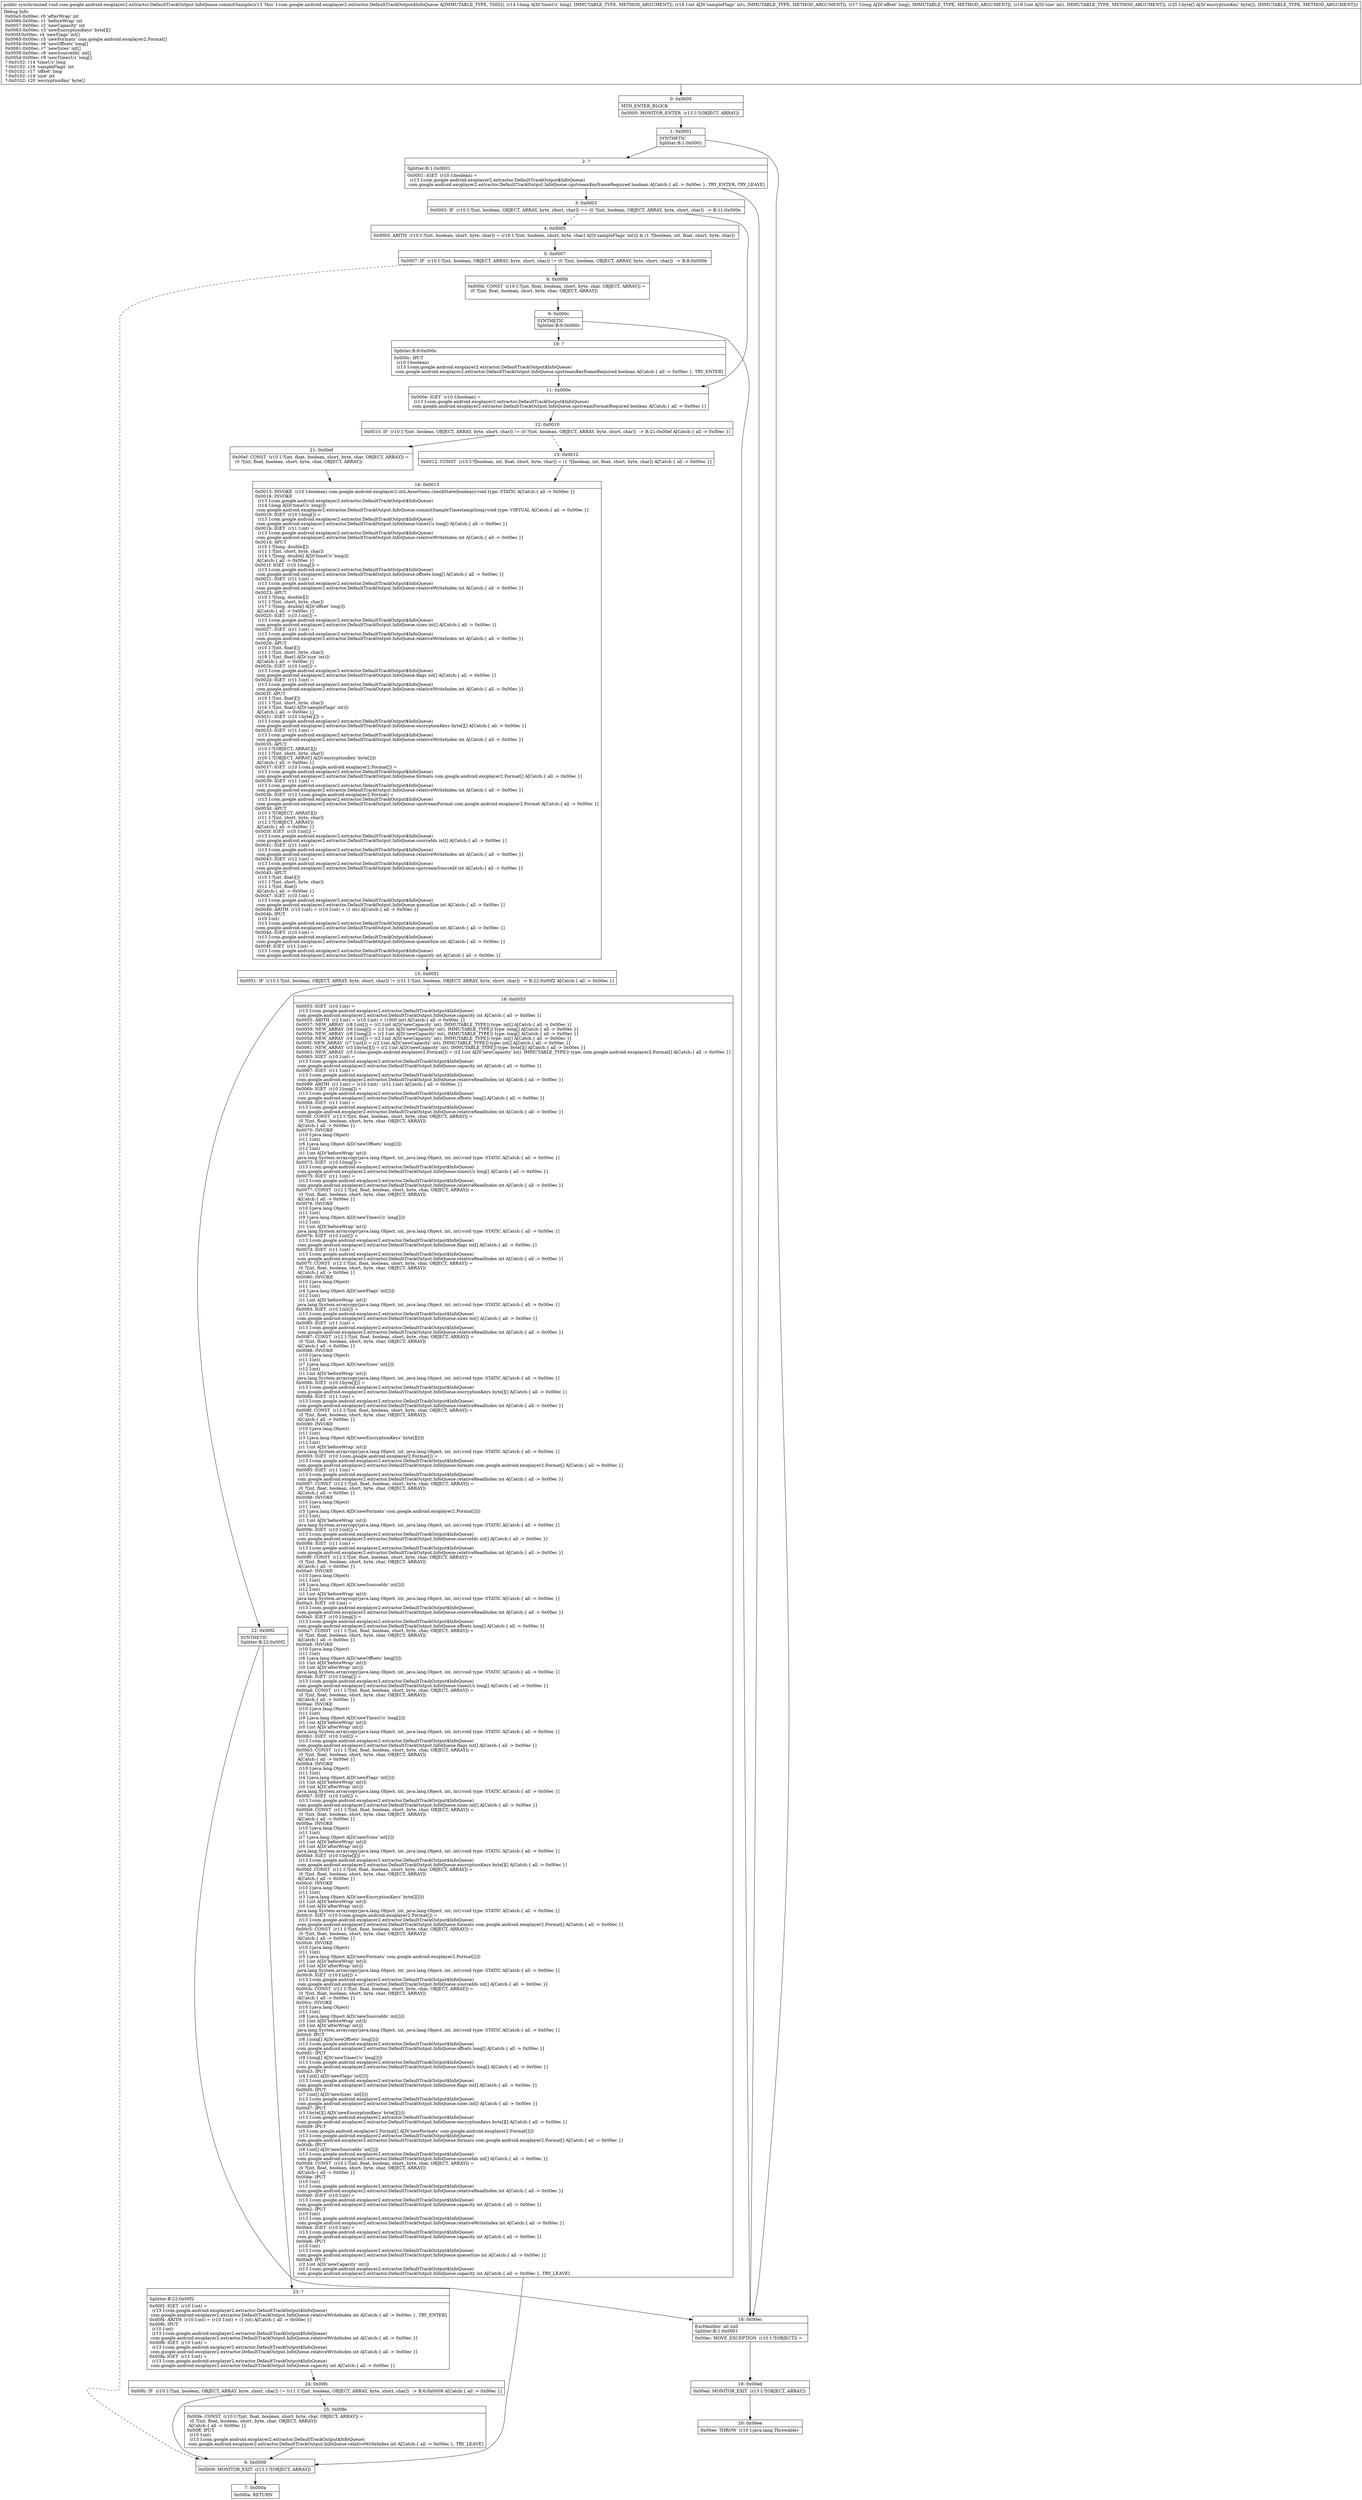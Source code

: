 digraph "CFG forcom.google.android.exoplayer2.extractor.DefaultTrackOutput.InfoQueue.commitSample(JIJI[B)V" {
Node_0 [shape=record,label="{0\:\ 0x0000|MTH_ENTER_BLOCK\l|0x0000: MONITOR_ENTER  (r13 I:?[OBJECT, ARRAY]) \l}"];
Node_1 [shape=record,label="{1\:\ 0x0001|SYNTHETIC\lSplitter:B:1:0x0001\l}"];
Node_2 [shape=record,label="{2\:\ ?|Splitter:B:1:0x0001\l|0x0001: IGET  (r10 I:boolean) = \l  (r13 I:com.google.android.exoplayer2.extractor.DefaultTrackOutput$InfoQueue)\l com.google.android.exoplayer2.extractor.DefaultTrackOutput.InfoQueue.upstreamKeyframeRequired boolean A[Catch:\{ all \-\> 0x00ec \}, TRY_ENTER, TRY_LEAVE]\l}"];
Node_3 [shape=record,label="{3\:\ 0x0003|0x0003: IF  (r10 I:?[int, boolean, OBJECT, ARRAY, byte, short, char]) == (0 ?[int, boolean, OBJECT, ARRAY, byte, short, char])  \-\> B:11:0x000e \l}"];
Node_4 [shape=record,label="{4\:\ 0x0005|0x0005: ARITH  (r10 I:?[int, boolean, short, byte, char]) = (r16 I:?[int, boolean, short, byte, char] A[D('sampleFlags' int)]) & (1 ?[boolean, int, float, short, byte, char]) \l}"];
Node_5 [shape=record,label="{5\:\ 0x0007|0x0007: IF  (r10 I:?[int, boolean, OBJECT, ARRAY, byte, short, char]) != (0 ?[int, boolean, OBJECT, ARRAY, byte, short, char])  \-\> B:8:0x000b \l}"];
Node_6 [shape=record,label="{6\:\ 0x0009|0x0009: MONITOR_EXIT  (r13 I:?[OBJECT, ARRAY]) \l}"];
Node_7 [shape=record,label="{7\:\ 0x000a|0x000a: RETURN   \l}"];
Node_8 [shape=record,label="{8\:\ 0x000b|0x000b: CONST  (r10 I:?[int, float, boolean, short, byte, char, OBJECT, ARRAY]) = \l  (0 ?[int, float, boolean, short, byte, char, OBJECT, ARRAY])\l \l}"];
Node_9 [shape=record,label="{9\:\ 0x000c|SYNTHETIC\lSplitter:B:9:0x000c\l}"];
Node_10 [shape=record,label="{10\:\ ?|Splitter:B:9:0x000c\l|0x000c: IPUT  \l  (r10 I:boolean)\l  (r13 I:com.google.android.exoplayer2.extractor.DefaultTrackOutput$InfoQueue)\l com.google.android.exoplayer2.extractor.DefaultTrackOutput.InfoQueue.upstreamKeyframeRequired boolean A[Catch:\{ all \-\> 0x00ec \}, TRY_ENTER]\l}"];
Node_11 [shape=record,label="{11\:\ 0x000e|0x000e: IGET  (r10 I:boolean) = \l  (r13 I:com.google.android.exoplayer2.extractor.DefaultTrackOutput$InfoQueue)\l com.google.android.exoplayer2.extractor.DefaultTrackOutput.InfoQueue.upstreamFormatRequired boolean A[Catch:\{ all \-\> 0x00ec \}]\l}"];
Node_12 [shape=record,label="{12\:\ 0x0010|0x0010: IF  (r10 I:?[int, boolean, OBJECT, ARRAY, byte, short, char]) != (0 ?[int, boolean, OBJECT, ARRAY, byte, short, char])  \-\> B:21:0x00ef A[Catch:\{ all \-\> 0x00ec \}]\l}"];
Node_13 [shape=record,label="{13\:\ 0x0012|0x0012: CONST  (r10 I:?[boolean, int, float, short, byte, char]) = (1 ?[boolean, int, float, short, byte, char]) A[Catch:\{ all \-\> 0x00ec \}]\l}"];
Node_14 [shape=record,label="{14\:\ 0x0013|0x0013: INVOKE  (r10 I:boolean) com.google.android.exoplayer2.util.Assertions.checkState(boolean):void type: STATIC A[Catch:\{ all \-\> 0x00ec \}]\l0x0016: INVOKE  \l  (r13 I:com.google.android.exoplayer2.extractor.DefaultTrackOutput$InfoQueue)\l  (r14 I:long A[D('timeUs' long)])\l com.google.android.exoplayer2.extractor.DefaultTrackOutput.InfoQueue.commitSampleTimestamp(long):void type: VIRTUAL A[Catch:\{ all \-\> 0x00ec \}]\l0x0019: IGET  (r10 I:long[]) = \l  (r13 I:com.google.android.exoplayer2.extractor.DefaultTrackOutput$InfoQueue)\l com.google.android.exoplayer2.extractor.DefaultTrackOutput.InfoQueue.timesUs long[] A[Catch:\{ all \-\> 0x00ec \}]\l0x001b: IGET  (r11 I:int) = \l  (r13 I:com.google.android.exoplayer2.extractor.DefaultTrackOutput$InfoQueue)\l com.google.android.exoplayer2.extractor.DefaultTrackOutput.InfoQueue.relativeWriteIndex int A[Catch:\{ all \-\> 0x00ec \}]\l0x001d: APUT  \l  (r10 I:?[long, double][])\l  (r11 I:?[int, short, byte, char])\l  (r14 I:?[long, double] A[D('timeUs' long)])\l A[Catch:\{ all \-\> 0x00ec \}]\l0x001f: IGET  (r10 I:long[]) = \l  (r13 I:com.google.android.exoplayer2.extractor.DefaultTrackOutput$InfoQueue)\l com.google.android.exoplayer2.extractor.DefaultTrackOutput.InfoQueue.offsets long[] A[Catch:\{ all \-\> 0x00ec \}]\l0x0021: IGET  (r11 I:int) = \l  (r13 I:com.google.android.exoplayer2.extractor.DefaultTrackOutput$InfoQueue)\l com.google.android.exoplayer2.extractor.DefaultTrackOutput.InfoQueue.relativeWriteIndex int A[Catch:\{ all \-\> 0x00ec \}]\l0x0023: APUT  \l  (r10 I:?[long, double][])\l  (r11 I:?[int, short, byte, char])\l  (r17 I:?[long, double] A[D('offset' long)])\l A[Catch:\{ all \-\> 0x00ec \}]\l0x0025: IGET  (r10 I:int[]) = \l  (r13 I:com.google.android.exoplayer2.extractor.DefaultTrackOutput$InfoQueue)\l com.google.android.exoplayer2.extractor.DefaultTrackOutput.InfoQueue.sizes int[] A[Catch:\{ all \-\> 0x00ec \}]\l0x0027: IGET  (r11 I:int) = \l  (r13 I:com.google.android.exoplayer2.extractor.DefaultTrackOutput$InfoQueue)\l com.google.android.exoplayer2.extractor.DefaultTrackOutput.InfoQueue.relativeWriteIndex int A[Catch:\{ all \-\> 0x00ec \}]\l0x0029: APUT  \l  (r10 I:?[int, float][])\l  (r11 I:?[int, short, byte, char])\l  (r19 I:?[int, float] A[D('size' int)])\l A[Catch:\{ all \-\> 0x00ec \}]\l0x002b: IGET  (r10 I:int[]) = \l  (r13 I:com.google.android.exoplayer2.extractor.DefaultTrackOutput$InfoQueue)\l com.google.android.exoplayer2.extractor.DefaultTrackOutput.InfoQueue.flags int[] A[Catch:\{ all \-\> 0x00ec \}]\l0x002d: IGET  (r11 I:int) = \l  (r13 I:com.google.android.exoplayer2.extractor.DefaultTrackOutput$InfoQueue)\l com.google.android.exoplayer2.extractor.DefaultTrackOutput.InfoQueue.relativeWriteIndex int A[Catch:\{ all \-\> 0x00ec \}]\l0x002f: APUT  \l  (r10 I:?[int, float][])\l  (r11 I:?[int, short, byte, char])\l  (r16 I:?[int, float] A[D('sampleFlags' int)])\l A[Catch:\{ all \-\> 0x00ec \}]\l0x0031: IGET  (r10 I:byte[][]) = \l  (r13 I:com.google.android.exoplayer2.extractor.DefaultTrackOutput$InfoQueue)\l com.google.android.exoplayer2.extractor.DefaultTrackOutput.InfoQueue.encryptionKeys byte[][] A[Catch:\{ all \-\> 0x00ec \}]\l0x0033: IGET  (r11 I:int) = \l  (r13 I:com.google.android.exoplayer2.extractor.DefaultTrackOutput$InfoQueue)\l com.google.android.exoplayer2.extractor.DefaultTrackOutput.InfoQueue.relativeWriteIndex int A[Catch:\{ all \-\> 0x00ec \}]\l0x0035: APUT  \l  (r10 I:?[OBJECT, ARRAY][])\l  (r11 I:?[int, short, byte, char])\l  (r20 I:?[OBJECT, ARRAY] A[D('encryptionKey' byte[])])\l A[Catch:\{ all \-\> 0x00ec \}]\l0x0037: IGET  (r10 I:com.google.android.exoplayer2.Format[]) = \l  (r13 I:com.google.android.exoplayer2.extractor.DefaultTrackOutput$InfoQueue)\l com.google.android.exoplayer2.extractor.DefaultTrackOutput.InfoQueue.formats com.google.android.exoplayer2.Format[] A[Catch:\{ all \-\> 0x00ec \}]\l0x0039: IGET  (r11 I:int) = \l  (r13 I:com.google.android.exoplayer2.extractor.DefaultTrackOutput$InfoQueue)\l com.google.android.exoplayer2.extractor.DefaultTrackOutput.InfoQueue.relativeWriteIndex int A[Catch:\{ all \-\> 0x00ec \}]\l0x003b: IGET  (r12 I:com.google.android.exoplayer2.Format) = \l  (r13 I:com.google.android.exoplayer2.extractor.DefaultTrackOutput$InfoQueue)\l com.google.android.exoplayer2.extractor.DefaultTrackOutput.InfoQueue.upstreamFormat com.google.android.exoplayer2.Format A[Catch:\{ all \-\> 0x00ec \}]\l0x003d: APUT  \l  (r10 I:?[OBJECT, ARRAY][])\l  (r11 I:?[int, short, byte, char])\l  (r12 I:?[OBJECT, ARRAY])\l A[Catch:\{ all \-\> 0x00ec \}]\l0x003f: IGET  (r10 I:int[]) = \l  (r13 I:com.google.android.exoplayer2.extractor.DefaultTrackOutput$InfoQueue)\l com.google.android.exoplayer2.extractor.DefaultTrackOutput.InfoQueue.sourceIds int[] A[Catch:\{ all \-\> 0x00ec \}]\l0x0041: IGET  (r11 I:int) = \l  (r13 I:com.google.android.exoplayer2.extractor.DefaultTrackOutput$InfoQueue)\l com.google.android.exoplayer2.extractor.DefaultTrackOutput.InfoQueue.relativeWriteIndex int A[Catch:\{ all \-\> 0x00ec \}]\l0x0043: IGET  (r12 I:int) = \l  (r13 I:com.google.android.exoplayer2.extractor.DefaultTrackOutput$InfoQueue)\l com.google.android.exoplayer2.extractor.DefaultTrackOutput.InfoQueue.upstreamSourceId int A[Catch:\{ all \-\> 0x00ec \}]\l0x0045: APUT  \l  (r10 I:?[int, float][])\l  (r11 I:?[int, short, byte, char])\l  (r12 I:?[int, float])\l A[Catch:\{ all \-\> 0x00ec \}]\l0x0047: IGET  (r10 I:int) = \l  (r13 I:com.google.android.exoplayer2.extractor.DefaultTrackOutput$InfoQueue)\l com.google.android.exoplayer2.extractor.DefaultTrackOutput.InfoQueue.queueSize int A[Catch:\{ all \-\> 0x00ec \}]\l0x0049: ARITH  (r10 I:int) = (r10 I:int) + (1 int) A[Catch:\{ all \-\> 0x00ec \}]\l0x004b: IPUT  \l  (r10 I:int)\l  (r13 I:com.google.android.exoplayer2.extractor.DefaultTrackOutput$InfoQueue)\l com.google.android.exoplayer2.extractor.DefaultTrackOutput.InfoQueue.queueSize int A[Catch:\{ all \-\> 0x00ec \}]\l0x004d: IGET  (r10 I:int) = \l  (r13 I:com.google.android.exoplayer2.extractor.DefaultTrackOutput$InfoQueue)\l com.google.android.exoplayer2.extractor.DefaultTrackOutput.InfoQueue.queueSize int A[Catch:\{ all \-\> 0x00ec \}]\l0x004f: IGET  (r11 I:int) = \l  (r13 I:com.google.android.exoplayer2.extractor.DefaultTrackOutput$InfoQueue)\l com.google.android.exoplayer2.extractor.DefaultTrackOutput.InfoQueue.capacity int A[Catch:\{ all \-\> 0x00ec \}]\l}"];
Node_15 [shape=record,label="{15\:\ 0x0051|0x0051: IF  (r10 I:?[int, boolean, OBJECT, ARRAY, byte, short, char]) != (r11 I:?[int, boolean, OBJECT, ARRAY, byte, short, char])  \-\> B:22:0x00f2 A[Catch:\{ all \-\> 0x00ec \}]\l}"];
Node_16 [shape=record,label="{16\:\ 0x0053|0x0053: IGET  (r10 I:int) = \l  (r13 I:com.google.android.exoplayer2.extractor.DefaultTrackOutput$InfoQueue)\l com.google.android.exoplayer2.extractor.DefaultTrackOutput.InfoQueue.capacity int A[Catch:\{ all \-\> 0x00ec \}]\l0x0055: ARITH  (r2 I:int) = (r10 I:int) + (1000 int) A[Catch:\{ all \-\> 0x00ec \}]\l0x0057: NEW_ARRAY  (r8 I:int[]) = (r2 I:int A[D('newCapacity' int), IMMUTABLE_TYPE]) type: int[] A[Catch:\{ all \-\> 0x00ec \}]\l0x0059: NEW_ARRAY  (r6 I:long[]) = (r2 I:int A[D('newCapacity' int), IMMUTABLE_TYPE]) type: long[] A[Catch:\{ all \-\> 0x00ec \}]\l0x005b: NEW_ARRAY  (r9 I:long[]) = (r2 I:int A[D('newCapacity' int), IMMUTABLE_TYPE]) type: long[] A[Catch:\{ all \-\> 0x00ec \}]\l0x005d: NEW_ARRAY  (r4 I:int[]) = (r2 I:int A[D('newCapacity' int), IMMUTABLE_TYPE]) type: int[] A[Catch:\{ all \-\> 0x00ec \}]\l0x005f: NEW_ARRAY  (r7 I:int[]) = (r2 I:int A[D('newCapacity' int), IMMUTABLE_TYPE]) type: int[] A[Catch:\{ all \-\> 0x00ec \}]\l0x0061: NEW_ARRAY  (r3 I:byte[][]) = (r2 I:int A[D('newCapacity' int), IMMUTABLE_TYPE]) type: byte[][] A[Catch:\{ all \-\> 0x00ec \}]\l0x0063: NEW_ARRAY  (r5 I:com.google.android.exoplayer2.Format[]) = (r2 I:int A[D('newCapacity' int), IMMUTABLE_TYPE]) type: com.google.android.exoplayer2.Format[] A[Catch:\{ all \-\> 0x00ec \}]\l0x0065: IGET  (r10 I:int) = \l  (r13 I:com.google.android.exoplayer2.extractor.DefaultTrackOutput$InfoQueue)\l com.google.android.exoplayer2.extractor.DefaultTrackOutput.InfoQueue.capacity int A[Catch:\{ all \-\> 0x00ec \}]\l0x0067: IGET  (r11 I:int) = \l  (r13 I:com.google.android.exoplayer2.extractor.DefaultTrackOutput$InfoQueue)\l com.google.android.exoplayer2.extractor.DefaultTrackOutput.InfoQueue.relativeReadIndex int A[Catch:\{ all \-\> 0x00ec \}]\l0x0069: ARITH  (r1 I:int) = (r10 I:int) \- (r11 I:int) A[Catch:\{ all \-\> 0x00ec \}]\l0x006b: IGET  (r10 I:long[]) = \l  (r13 I:com.google.android.exoplayer2.extractor.DefaultTrackOutput$InfoQueue)\l com.google.android.exoplayer2.extractor.DefaultTrackOutput.InfoQueue.offsets long[] A[Catch:\{ all \-\> 0x00ec \}]\l0x006d: IGET  (r11 I:int) = \l  (r13 I:com.google.android.exoplayer2.extractor.DefaultTrackOutput$InfoQueue)\l com.google.android.exoplayer2.extractor.DefaultTrackOutput.InfoQueue.relativeReadIndex int A[Catch:\{ all \-\> 0x00ec \}]\l0x006f: CONST  (r12 I:?[int, float, boolean, short, byte, char, OBJECT, ARRAY]) = \l  (0 ?[int, float, boolean, short, byte, char, OBJECT, ARRAY])\l A[Catch:\{ all \-\> 0x00ec \}]\l0x0070: INVOKE  \l  (r10 I:java.lang.Object)\l  (r11 I:int)\l  (r6 I:java.lang.Object A[D('newOffsets' long[])])\l  (r12 I:int)\l  (r1 I:int A[D('beforeWrap' int)])\l java.lang.System.arraycopy(java.lang.Object, int, java.lang.Object, int, int):void type: STATIC A[Catch:\{ all \-\> 0x00ec \}]\l0x0073: IGET  (r10 I:long[]) = \l  (r13 I:com.google.android.exoplayer2.extractor.DefaultTrackOutput$InfoQueue)\l com.google.android.exoplayer2.extractor.DefaultTrackOutput.InfoQueue.timesUs long[] A[Catch:\{ all \-\> 0x00ec \}]\l0x0075: IGET  (r11 I:int) = \l  (r13 I:com.google.android.exoplayer2.extractor.DefaultTrackOutput$InfoQueue)\l com.google.android.exoplayer2.extractor.DefaultTrackOutput.InfoQueue.relativeReadIndex int A[Catch:\{ all \-\> 0x00ec \}]\l0x0077: CONST  (r12 I:?[int, float, boolean, short, byte, char, OBJECT, ARRAY]) = \l  (0 ?[int, float, boolean, short, byte, char, OBJECT, ARRAY])\l A[Catch:\{ all \-\> 0x00ec \}]\l0x0078: INVOKE  \l  (r10 I:java.lang.Object)\l  (r11 I:int)\l  (r9 I:java.lang.Object A[D('newTimesUs' long[])])\l  (r12 I:int)\l  (r1 I:int A[D('beforeWrap' int)])\l java.lang.System.arraycopy(java.lang.Object, int, java.lang.Object, int, int):void type: STATIC A[Catch:\{ all \-\> 0x00ec \}]\l0x007b: IGET  (r10 I:int[]) = \l  (r13 I:com.google.android.exoplayer2.extractor.DefaultTrackOutput$InfoQueue)\l com.google.android.exoplayer2.extractor.DefaultTrackOutput.InfoQueue.flags int[] A[Catch:\{ all \-\> 0x00ec \}]\l0x007d: IGET  (r11 I:int) = \l  (r13 I:com.google.android.exoplayer2.extractor.DefaultTrackOutput$InfoQueue)\l com.google.android.exoplayer2.extractor.DefaultTrackOutput.InfoQueue.relativeReadIndex int A[Catch:\{ all \-\> 0x00ec \}]\l0x007f: CONST  (r12 I:?[int, float, boolean, short, byte, char, OBJECT, ARRAY]) = \l  (0 ?[int, float, boolean, short, byte, char, OBJECT, ARRAY])\l A[Catch:\{ all \-\> 0x00ec \}]\l0x0080: INVOKE  \l  (r10 I:java.lang.Object)\l  (r11 I:int)\l  (r4 I:java.lang.Object A[D('newFlags' int[])])\l  (r12 I:int)\l  (r1 I:int A[D('beforeWrap' int)])\l java.lang.System.arraycopy(java.lang.Object, int, java.lang.Object, int, int):void type: STATIC A[Catch:\{ all \-\> 0x00ec \}]\l0x0083: IGET  (r10 I:int[]) = \l  (r13 I:com.google.android.exoplayer2.extractor.DefaultTrackOutput$InfoQueue)\l com.google.android.exoplayer2.extractor.DefaultTrackOutput.InfoQueue.sizes int[] A[Catch:\{ all \-\> 0x00ec \}]\l0x0085: IGET  (r11 I:int) = \l  (r13 I:com.google.android.exoplayer2.extractor.DefaultTrackOutput$InfoQueue)\l com.google.android.exoplayer2.extractor.DefaultTrackOutput.InfoQueue.relativeReadIndex int A[Catch:\{ all \-\> 0x00ec \}]\l0x0087: CONST  (r12 I:?[int, float, boolean, short, byte, char, OBJECT, ARRAY]) = \l  (0 ?[int, float, boolean, short, byte, char, OBJECT, ARRAY])\l A[Catch:\{ all \-\> 0x00ec \}]\l0x0088: INVOKE  \l  (r10 I:java.lang.Object)\l  (r11 I:int)\l  (r7 I:java.lang.Object A[D('newSizes' int[])])\l  (r12 I:int)\l  (r1 I:int A[D('beforeWrap' int)])\l java.lang.System.arraycopy(java.lang.Object, int, java.lang.Object, int, int):void type: STATIC A[Catch:\{ all \-\> 0x00ec \}]\l0x008b: IGET  (r10 I:byte[][]) = \l  (r13 I:com.google.android.exoplayer2.extractor.DefaultTrackOutput$InfoQueue)\l com.google.android.exoplayer2.extractor.DefaultTrackOutput.InfoQueue.encryptionKeys byte[][] A[Catch:\{ all \-\> 0x00ec \}]\l0x008d: IGET  (r11 I:int) = \l  (r13 I:com.google.android.exoplayer2.extractor.DefaultTrackOutput$InfoQueue)\l com.google.android.exoplayer2.extractor.DefaultTrackOutput.InfoQueue.relativeReadIndex int A[Catch:\{ all \-\> 0x00ec \}]\l0x008f: CONST  (r12 I:?[int, float, boolean, short, byte, char, OBJECT, ARRAY]) = \l  (0 ?[int, float, boolean, short, byte, char, OBJECT, ARRAY])\l A[Catch:\{ all \-\> 0x00ec \}]\l0x0090: INVOKE  \l  (r10 I:java.lang.Object)\l  (r11 I:int)\l  (r3 I:java.lang.Object A[D('newEncryptionKeys' byte[][])])\l  (r12 I:int)\l  (r1 I:int A[D('beforeWrap' int)])\l java.lang.System.arraycopy(java.lang.Object, int, java.lang.Object, int, int):void type: STATIC A[Catch:\{ all \-\> 0x00ec \}]\l0x0093: IGET  (r10 I:com.google.android.exoplayer2.Format[]) = \l  (r13 I:com.google.android.exoplayer2.extractor.DefaultTrackOutput$InfoQueue)\l com.google.android.exoplayer2.extractor.DefaultTrackOutput.InfoQueue.formats com.google.android.exoplayer2.Format[] A[Catch:\{ all \-\> 0x00ec \}]\l0x0095: IGET  (r11 I:int) = \l  (r13 I:com.google.android.exoplayer2.extractor.DefaultTrackOutput$InfoQueue)\l com.google.android.exoplayer2.extractor.DefaultTrackOutput.InfoQueue.relativeReadIndex int A[Catch:\{ all \-\> 0x00ec \}]\l0x0097: CONST  (r12 I:?[int, float, boolean, short, byte, char, OBJECT, ARRAY]) = \l  (0 ?[int, float, boolean, short, byte, char, OBJECT, ARRAY])\l A[Catch:\{ all \-\> 0x00ec \}]\l0x0098: INVOKE  \l  (r10 I:java.lang.Object)\l  (r11 I:int)\l  (r5 I:java.lang.Object A[D('newFormats' com.google.android.exoplayer2.Format[])])\l  (r12 I:int)\l  (r1 I:int A[D('beforeWrap' int)])\l java.lang.System.arraycopy(java.lang.Object, int, java.lang.Object, int, int):void type: STATIC A[Catch:\{ all \-\> 0x00ec \}]\l0x009b: IGET  (r10 I:int[]) = \l  (r13 I:com.google.android.exoplayer2.extractor.DefaultTrackOutput$InfoQueue)\l com.google.android.exoplayer2.extractor.DefaultTrackOutput.InfoQueue.sourceIds int[] A[Catch:\{ all \-\> 0x00ec \}]\l0x009d: IGET  (r11 I:int) = \l  (r13 I:com.google.android.exoplayer2.extractor.DefaultTrackOutput$InfoQueue)\l com.google.android.exoplayer2.extractor.DefaultTrackOutput.InfoQueue.relativeReadIndex int A[Catch:\{ all \-\> 0x00ec \}]\l0x009f: CONST  (r12 I:?[int, float, boolean, short, byte, char, OBJECT, ARRAY]) = \l  (0 ?[int, float, boolean, short, byte, char, OBJECT, ARRAY])\l A[Catch:\{ all \-\> 0x00ec \}]\l0x00a0: INVOKE  \l  (r10 I:java.lang.Object)\l  (r11 I:int)\l  (r8 I:java.lang.Object A[D('newSourceIds' int[])])\l  (r12 I:int)\l  (r1 I:int A[D('beforeWrap' int)])\l java.lang.System.arraycopy(java.lang.Object, int, java.lang.Object, int, int):void type: STATIC A[Catch:\{ all \-\> 0x00ec \}]\l0x00a3: IGET  (r0 I:int) = \l  (r13 I:com.google.android.exoplayer2.extractor.DefaultTrackOutput$InfoQueue)\l com.google.android.exoplayer2.extractor.DefaultTrackOutput.InfoQueue.relativeReadIndex int A[Catch:\{ all \-\> 0x00ec \}]\l0x00a5: IGET  (r10 I:long[]) = \l  (r13 I:com.google.android.exoplayer2.extractor.DefaultTrackOutput$InfoQueue)\l com.google.android.exoplayer2.extractor.DefaultTrackOutput.InfoQueue.offsets long[] A[Catch:\{ all \-\> 0x00ec \}]\l0x00a7: CONST  (r11 I:?[int, float, boolean, short, byte, char, OBJECT, ARRAY]) = \l  (0 ?[int, float, boolean, short, byte, char, OBJECT, ARRAY])\l A[Catch:\{ all \-\> 0x00ec \}]\l0x00a8: INVOKE  \l  (r10 I:java.lang.Object)\l  (r11 I:int)\l  (r6 I:java.lang.Object A[D('newOffsets' long[])])\l  (r1 I:int A[D('beforeWrap' int)])\l  (r0 I:int A[D('afterWrap' int)])\l java.lang.System.arraycopy(java.lang.Object, int, java.lang.Object, int, int):void type: STATIC A[Catch:\{ all \-\> 0x00ec \}]\l0x00ab: IGET  (r10 I:long[]) = \l  (r13 I:com.google.android.exoplayer2.extractor.DefaultTrackOutput$InfoQueue)\l com.google.android.exoplayer2.extractor.DefaultTrackOutput.InfoQueue.timesUs long[] A[Catch:\{ all \-\> 0x00ec \}]\l0x00ad: CONST  (r11 I:?[int, float, boolean, short, byte, char, OBJECT, ARRAY]) = \l  (0 ?[int, float, boolean, short, byte, char, OBJECT, ARRAY])\l A[Catch:\{ all \-\> 0x00ec \}]\l0x00ae: INVOKE  \l  (r10 I:java.lang.Object)\l  (r11 I:int)\l  (r9 I:java.lang.Object A[D('newTimesUs' long[])])\l  (r1 I:int A[D('beforeWrap' int)])\l  (r0 I:int A[D('afterWrap' int)])\l java.lang.System.arraycopy(java.lang.Object, int, java.lang.Object, int, int):void type: STATIC A[Catch:\{ all \-\> 0x00ec \}]\l0x00b1: IGET  (r10 I:int[]) = \l  (r13 I:com.google.android.exoplayer2.extractor.DefaultTrackOutput$InfoQueue)\l com.google.android.exoplayer2.extractor.DefaultTrackOutput.InfoQueue.flags int[] A[Catch:\{ all \-\> 0x00ec \}]\l0x00b3: CONST  (r11 I:?[int, float, boolean, short, byte, char, OBJECT, ARRAY]) = \l  (0 ?[int, float, boolean, short, byte, char, OBJECT, ARRAY])\l A[Catch:\{ all \-\> 0x00ec \}]\l0x00b4: INVOKE  \l  (r10 I:java.lang.Object)\l  (r11 I:int)\l  (r4 I:java.lang.Object A[D('newFlags' int[])])\l  (r1 I:int A[D('beforeWrap' int)])\l  (r0 I:int A[D('afterWrap' int)])\l java.lang.System.arraycopy(java.lang.Object, int, java.lang.Object, int, int):void type: STATIC A[Catch:\{ all \-\> 0x00ec \}]\l0x00b7: IGET  (r10 I:int[]) = \l  (r13 I:com.google.android.exoplayer2.extractor.DefaultTrackOutput$InfoQueue)\l com.google.android.exoplayer2.extractor.DefaultTrackOutput.InfoQueue.sizes int[] A[Catch:\{ all \-\> 0x00ec \}]\l0x00b9: CONST  (r11 I:?[int, float, boolean, short, byte, char, OBJECT, ARRAY]) = \l  (0 ?[int, float, boolean, short, byte, char, OBJECT, ARRAY])\l A[Catch:\{ all \-\> 0x00ec \}]\l0x00ba: INVOKE  \l  (r10 I:java.lang.Object)\l  (r11 I:int)\l  (r7 I:java.lang.Object A[D('newSizes' int[])])\l  (r1 I:int A[D('beforeWrap' int)])\l  (r0 I:int A[D('afterWrap' int)])\l java.lang.System.arraycopy(java.lang.Object, int, java.lang.Object, int, int):void type: STATIC A[Catch:\{ all \-\> 0x00ec \}]\l0x00bd: IGET  (r10 I:byte[][]) = \l  (r13 I:com.google.android.exoplayer2.extractor.DefaultTrackOutput$InfoQueue)\l com.google.android.exoplayer2.extractor.DefaultTrackOutput.InfoQueue.encryptionKeys byte[][] A[Catch:\{ all \-\> 0x00ec \}]\l0x00bf: CONST  (r11 I:?[int, float, boolean, short, byte, char, OBJECT, ARRAY]) = \l  (0 ?[int, float, boolean, short, byte, char, OBJECT, ARRAY])\l A[Catch:\{ all \-\> 0x00ec \}]\l0x00c0: INVOKE  \l  (r10 I:java.lang.Object)\l  (r11 I:int)\l  (r3 I:java.lang.Object A[D('newEncryptionKeys' byte[][])])\l  (r1 I:int A[D('beforeWrap' int)])\l  (r0 I:int A[D('afterWrap' int)])\l java.lang.System.arraycopy(java.lang.Object, int, java.lang.Object, int, int):void type: STATIC A[Catch:\{ all \-\> 0x00ec \}]\l0x00c3: IGET  (r10 I:com.google.android.exoplayer2.Format[]) = \l  (r13 I:com.google.android.exoplayer2.extractor.DefaultTrackOutput$InfoQueue)\l com.google.android.exoplayer2.extractor.DefaultTrackOutput.InfoQueue.formats com.google.android.exoplayer2.Format[] A[Catch:\{ all \-\> 0x00ec \}]\l0x00c5: CONST  (r11 I:?[int, float, boolean, short, byte, char, OBJECT, ARRAY]) = \l  (0 ?[int, float, boolean, short, byte, char, OBJECT, ARRAY])\l A[Catch:\{ all \-\> 0x00ec \}]\l0x00c6: INVOKE  \l  (r10 I:java.lang.Object)\l  (r11 I:int)\l  (r5 I:java.lang.Object A[D('newFormats' com.google.android.exoplayer2.Format[])])\l  (r1 I:int A[D('beforeWrap' int)])\l  (r0 I:int A[D('afterWrap' int)])\l java.lang.System.arraycopy(java.lang.Object, int, java.lang.Object, int, int):void type: STATIC A[Catch:\{ all \-\> 0x00ec \}]\l0x00c9: IGET  (r10 I:int[]) = \l  (r13 I:com.google.android.exoplayer2.extractor.DefaultTrackOutput$InfoQueue)\l com.google.android.exoplayer2.extractor.DefaultTrackOutput.InfoQueue.sourceIds int[] A[Catch:\{ all \-\> 0x00ec \}]\l0x00cb: CONST  (r11 I:?[int, float, boolean, short, byte, char, OBJECT, ARRAY]) = \l  (0 ?[int, float, boolean, short, byte, char, OBJECT, ARRAY])\l A[Catch:\{ all \-\> 0x00ec \}]\l0x00cc: INVOKE  \l  (r10 I:java.lang.Object)\l  (r11 I:int)\l  (r8 I:java.lang.Object A[D('newSourceIds' int[])])\l  (r1 I:int A[D('beforeWrap' int)])\l  (r0 I:int A[D('afterWrap' int)])\l java.lang.System.arraycopy(java.lang.Object, int, java.lang.Object, int, int):void type: STATIC A[Catch:\{ all \-\> 0x00ec \}]\l0x00cf: IPUT  \l  (r6 I:long[] A[D('newOffsets' long[])])\l  (r13 I:com.google.android.exoplayer2.extractor.DefaultTrackOutput$InfoQueue)\l com.google.android.exoplayer2.extractor.DefaultTrackOutput.InfoQueue.offsets long[] A[Catch:\{ all \-\> 0x00ec \}]\l0x00d1: IPUT  \l  (r9 I:long[] A[D('newTimesUs' long[])])\l  (r13 I:com.google.android.exoplayer2.extractor.DefaultTrackOutput$InfoQueue)\l com.google.android.exoplayer2.extractor.DefaultTrackOutput.InfoQueue.timesUs long[] A[Catch:\{ all \-\> 0x00ec \}]\l0x00d3: IPUT  \l  (r4 I:int[] A[D('newFlags' int[])])\l  (r13 I:com.google.android.exoplayer2.extractor.DefaultTrackOutput$InfoQueue)\l com.google.android.exoplayer2.extractor.DefaultTrackOutput.InfoQueue.flags int[] A[Catch:\{ all \-\> 0x00ec \}]\l0x00d5: IPUT  \l  (r7 I:int[] A[D('newSizes' int[])])\l  (r13 I:com.google.android.exoplayer2.extractor.DefaultTrackOutput$InfoQueue)\l com.google.android.exoplayer2.extractor.DefaultTrackOutput.InfoQueue.sizes int[] A[Catch:\{ all \-\> 0x00ec \}]\l0x00d7: IPUT  \l  (r3 I:byte[][] A[D('newEncryptionKeys' byte[][])])\l  (r13 I:com.google.android.exoplayer2.extractor.DefaultTrackOutput$InfoQueue)\l com.google.android.exoplayer2.extractor.DefaultTrackOutput.InfoQueue.encryptionKeys byte[][] A[Catch:\{ all \-\> 0x00ec \}]\l0x00d9: IPUT  \l  (r5 I:com.google.android.exoplayer2.Format[] A[D('newFormats' com.google.android.exoplayer2.Format[])])\l  (r13 I:com.google.android.exoplayer2.extractor.DefaultTrackOutput$InfoQueue)\l com.google.android.exoplayer2.extractor.DefaultTrackOutput.InfoQueue.formats com.google.android.exoplayer2.Format[] A[Catch:\{ all \-\> 0x00ec \}]\l0x00db: IPUT  \l  (r8 I:int[] A[D('newSourceIds' int[])])\l  (r13 I:com.google.android.exoplayer2.extractor.DefaultTrackOutput$InfoQueue)\l com.google.android.exoplayer2.extractor.DefaultTrackOutput.InfoQueue.sourceIds int[] A[Catch:\{ all \-\> 0x00ec \}]\l0x00dd: CONST  (r10 I:?[int, float, boolean, short, byte, char, OBJECT, ARRAY]) = \l  (0 ?[int, float, boolean, short, byte, char, OBJECT, ARRAY])\l A[Catch:\{ all \-\> 0x00ec \}]\l0x00de: IPUT  \l  (r10 I:int)\l  (r13 I:com.google.android.exoplayer2.extractor.DefaultTrackOutput$InfoQueue)\l com.google.android.exoplayer2.extractor.DefaultTrackOutput.InfoQueue.relativeReadIndex int A[Catch:\{ all \-\> 0x00ec \}]\l0x00e0: IGET  (r10 I:int) = \l  (r13 I:com.google.android.exoplayer2.extractor.DefaultTrackOutput$InfoQueue)\l com.google.android.exoplayer2.extractor.DefaultTrackOutput.InfoQueue.capacity int A[Catch:\{ all \-\> 0x00ec \}]\l0x00e2: IPUT  \l  (r10 I:int)\l  (r13 I:com.google.android.exoplayer2.extractor.DefaultTrackOutput$InfoQueue)\l com.google.android.exoplayer2.extractor.DefaultTrackOutput.InfoQueue.relativeWriteIndex int A[Catch:\{ all \-\> 0x00ec \}]\l0x00e4: IGET  (r10 I:int) = \l  (r13 I:com.google.android.exoplayer2.extractor.DefaultTrackOutput$InfoQueue)\l com.google.android.exoplayer2.extractor.DefaultTrackOutput.InfoQueue.capacity int A[Catch:\{ all \-\> 0x00ec \}]\l0x00e6: IPUT  \l  (r10 I:int)\l  (r13 I:com.google.android.exoplayer2.extractor.DefaultTrackOutput$InfoQueue)\l com.google.android.exoplayer2.extractor.DefaultTrackOutput.InfoQueue.queueSize int A[Catch:\{ all \-\> 0x00ec \}]\l0x00e8: IPUT  \l  (r2 I:int A[D('newCapacity' int)])\l  (r13 I:com.google.android.exoplayer2.extractor.DefaultTrackOutput$InfoQueue)\l com.google.android.exoplayer2.extractor.DefaultTrackOutput.InfoQueue.capacity int A[Catch:\{ all \-\> 0x00ec \}, TRY_LEAVE]\l}"];
Node_18 [shape=record,label="{18\:\ 0x00ec|ExcHandler: all null\lSplitter:B:1:0x0001\l|0x00ec: MOVE_EXCEPTION  (r10 I:?[OBJECT]) =  \l}"];
Node_19 [shape=record,label="{19\:\ 0x00ed|0x00ed: MONITOR_EXIT  (r13 I:?[OBJECT, ARRAY]) \l}"];
Node_20 [shape=record,label="{20\:\ 0x00ee|0x00ee: THROW  (r10 I:java.lang.Throwable) \l}"];
Node_21 [shape=record,label="{21\:\ 0x00ef|0x00ef: CONST  (r10 I:?[int, float, boolean, short, byte, char, OBJECT, ARRAY]) = \l  (0 ?[int, float, boolean, short, byte, char, OBJECT, ARRAY])\l \l}"];
Node_22 [shape=record,label="{22\:\ 0x00f2|SYNTHETIC\lSplitter:B:22:0x00f2\l}"];
Node_23 [shape=record,label="{23\:\ ?|Splitter:B:22:0x00f2\l|0x00f2: IGET  (r10 I:int) = \l  (r13 I:com.google.android.exoplayer2.extractor.DefaultTrackOutput$InfoQueue)\l com.google.android.exoplayer2.extractor.DefaultTrackOutput.InfoQueue.relativeWriteIndex int A[Catch:\{ all \-\> 0x00ec \}, TRY_ENTER]\l0x00f4: ARITH  (r10 I:int) = (r10 I:int) + (1 int) A[Catch:\{ all \-\> 0x00ec \}]\l0x00f6: IPUT  \l  (r10 I:int)\l  (r13 I:com.google.android.exoplayer2.extractor.DefaultTrackOutput$InfoQueue)\l com.google.android.exoplayer2.extractor.DefaultTrackOutput.InfoQueue.relativeWriteIndex int A[Catch:\{ all \-\> 0x00ec \}]\l0x00f8: IGET  (r10 I:int) = \l  (r13 I:com.google.android.exoplayer2.extractor.DefaultTrackOutput$InfoQueue)\l com.google.android.exoplayer2.extractor.DefaultTrackOutput.InfoQueue.relativeWriteIndex int A[Catch:\{ all \-\> 0x00ec \}]\l0x00fa: IGET  (r11 I:int) = \l  (r13 I:com.google.android.exoplayer2.extractor.DefaultTrackOutput$InfoQueue)\l com.google.android.exoplayer2.extractor.DefaultTrackOutput.InfoQueue.capacity int A[Catch:\{ all \-\> 0x00ec \}]\l}"];
Node_24 [shape=record,label="{24\:\ 0x00fc|0x00fc: IF  (r10 I:?[int, boolean, OBJECT, ARRAY, byte, short, char]) != (r11 I:?[int, boolean, OBJECT, ARRAY, byte, short, char])  \-\> B:6:0x0009 A[Catch:\{ all \-\> 0x00ec \}]\l}"];
Node_25 [shape=record,label="{25\:\ 0x00fe|0x00fe: CONST  (r10 I:?[int, float, boolean, short, byte, char, OBJECT, ARRAY]) = \l  (0 ?[int, float, boolean, short, byte, char, OBJECT, ARRAY])\l A[Catch:\{ all \-\> 0x00ec \}]\l0x00ff: IPUT  \l  (r10 I:int)\l  (r13 I:com.google.android.exoplayer2.extractor.DefaultTrackOutput$InfoQueue)\l com.google.android.exoplayer2.extractor.DefaultTrackOutput.InfoQueue.relativeWriteIndex int A[Catch:\{ all \-\> 0x00ec \}, TRY_LEAVE]\l}"];
MethodNode[shape=record,label="{public synchronized void com.google.android.exoplayer2.extractor.DefaultTrackOutput.InfoQueue.commitSample((r13 'this' I:com.google.android.exoplayer2.extractor.DefaultTrackOutput$InfoQueue A[IMMUTABLE_TYPE, THIS]), (r14 I:long A[D('timeUs' long), IMMUTABLE_TYPE, METHOD_ARGUMENT]), (r16 I:int A[D('sampleFlags' int), IMMUTABLE_TYPE, METHOD_ARGUMENT]), (r17 I:long A[D('offset' long), IMMUTABLE_TYPE, METHOD_ARGUMENT]), (r19 I:int A[D('size' int), IMMUTABLE_TYPE, METHOD_ARGUMENT]), (r20 I:byte[] A[D('encryptionKey' byte[]), IMMUTABLE_TYPE, METHOD_ARGUMENT]))  | Debug Info:\l  0x00a5\-0x00ec: r0 'afterWrap' int\l  0x006b\-0x00ec: r1 'beforeWrap' int\l  0x0057\-0x00ec: r2 'newCapacity' int\l  0x0063\-0x00ec: r3 'newEncryptionKeys' byte[][]\l  0x005f\-0x00ec: r4 'newFlags' int[]\l  0x0065\-0x00ec: r5 'newFormats' com.google.android.exoplayer2.Format[]\l  0x005b\-0x00ec: r6 'newOffsets' long[]\l  0x0061\-0x00ec: r7 'newSizes' int[]\l  0x0059\-0x00ec: r8 'newSourceIds' int[]\l  0x005d\-0x00ec: r9 'newTimesUs' long[]\l  ?\-0x0102: r14 'timeUs' long\l  ?\-0x0102: r16 'sampleFlags' int\l  ?\-0x0102: r17 'offset' long\l  ?\-0x0102: r19 'size' int\l  ?\-0x0102: r20 'encryptionKey' byte[]\l}"];
MethodNode -> Node_0;
Node_0 -> Node_1;
Node_1 -> Node_2;
Node_1 -> Node_18;
Node_2 -> Node_3;
Node_2 -> Node_18;
Node_3 -> Node_4[style=dashed];
Node_3 -> Node_11;
Node_4 -> Node_5;
Node_5 -> Node_6[style=dashed];
Node_5 -> Node_8;
Node_6 -> Node_7;
Node_8 -> Node_9;
Node_9 -> Node_10;
Node_9 -> Node_18;
Node_10 -> Node_11;
Node_11 -> Node_12;
Node_12 -> Node_13[style=dashed];
Node_12 -> Node_21;
Node_13 -> Node_14;
Node_14 -> Node_15;
Node_15 -> Node_16[style=dashed];
Node_15 -> Node_22;
Node_16 -> Node_6;
Node_18 -> Node_19;
Node_19 -> Node_20;
Node_21 -> Node_14;
Node_22 -> Node_23;
Node_22 -> Node_18;
Node_23 -> Node_24;
Node_24 -> Node_6;
Node_24 -> Node_25[style=dashed];
Node_25 -> Node_6;
}

